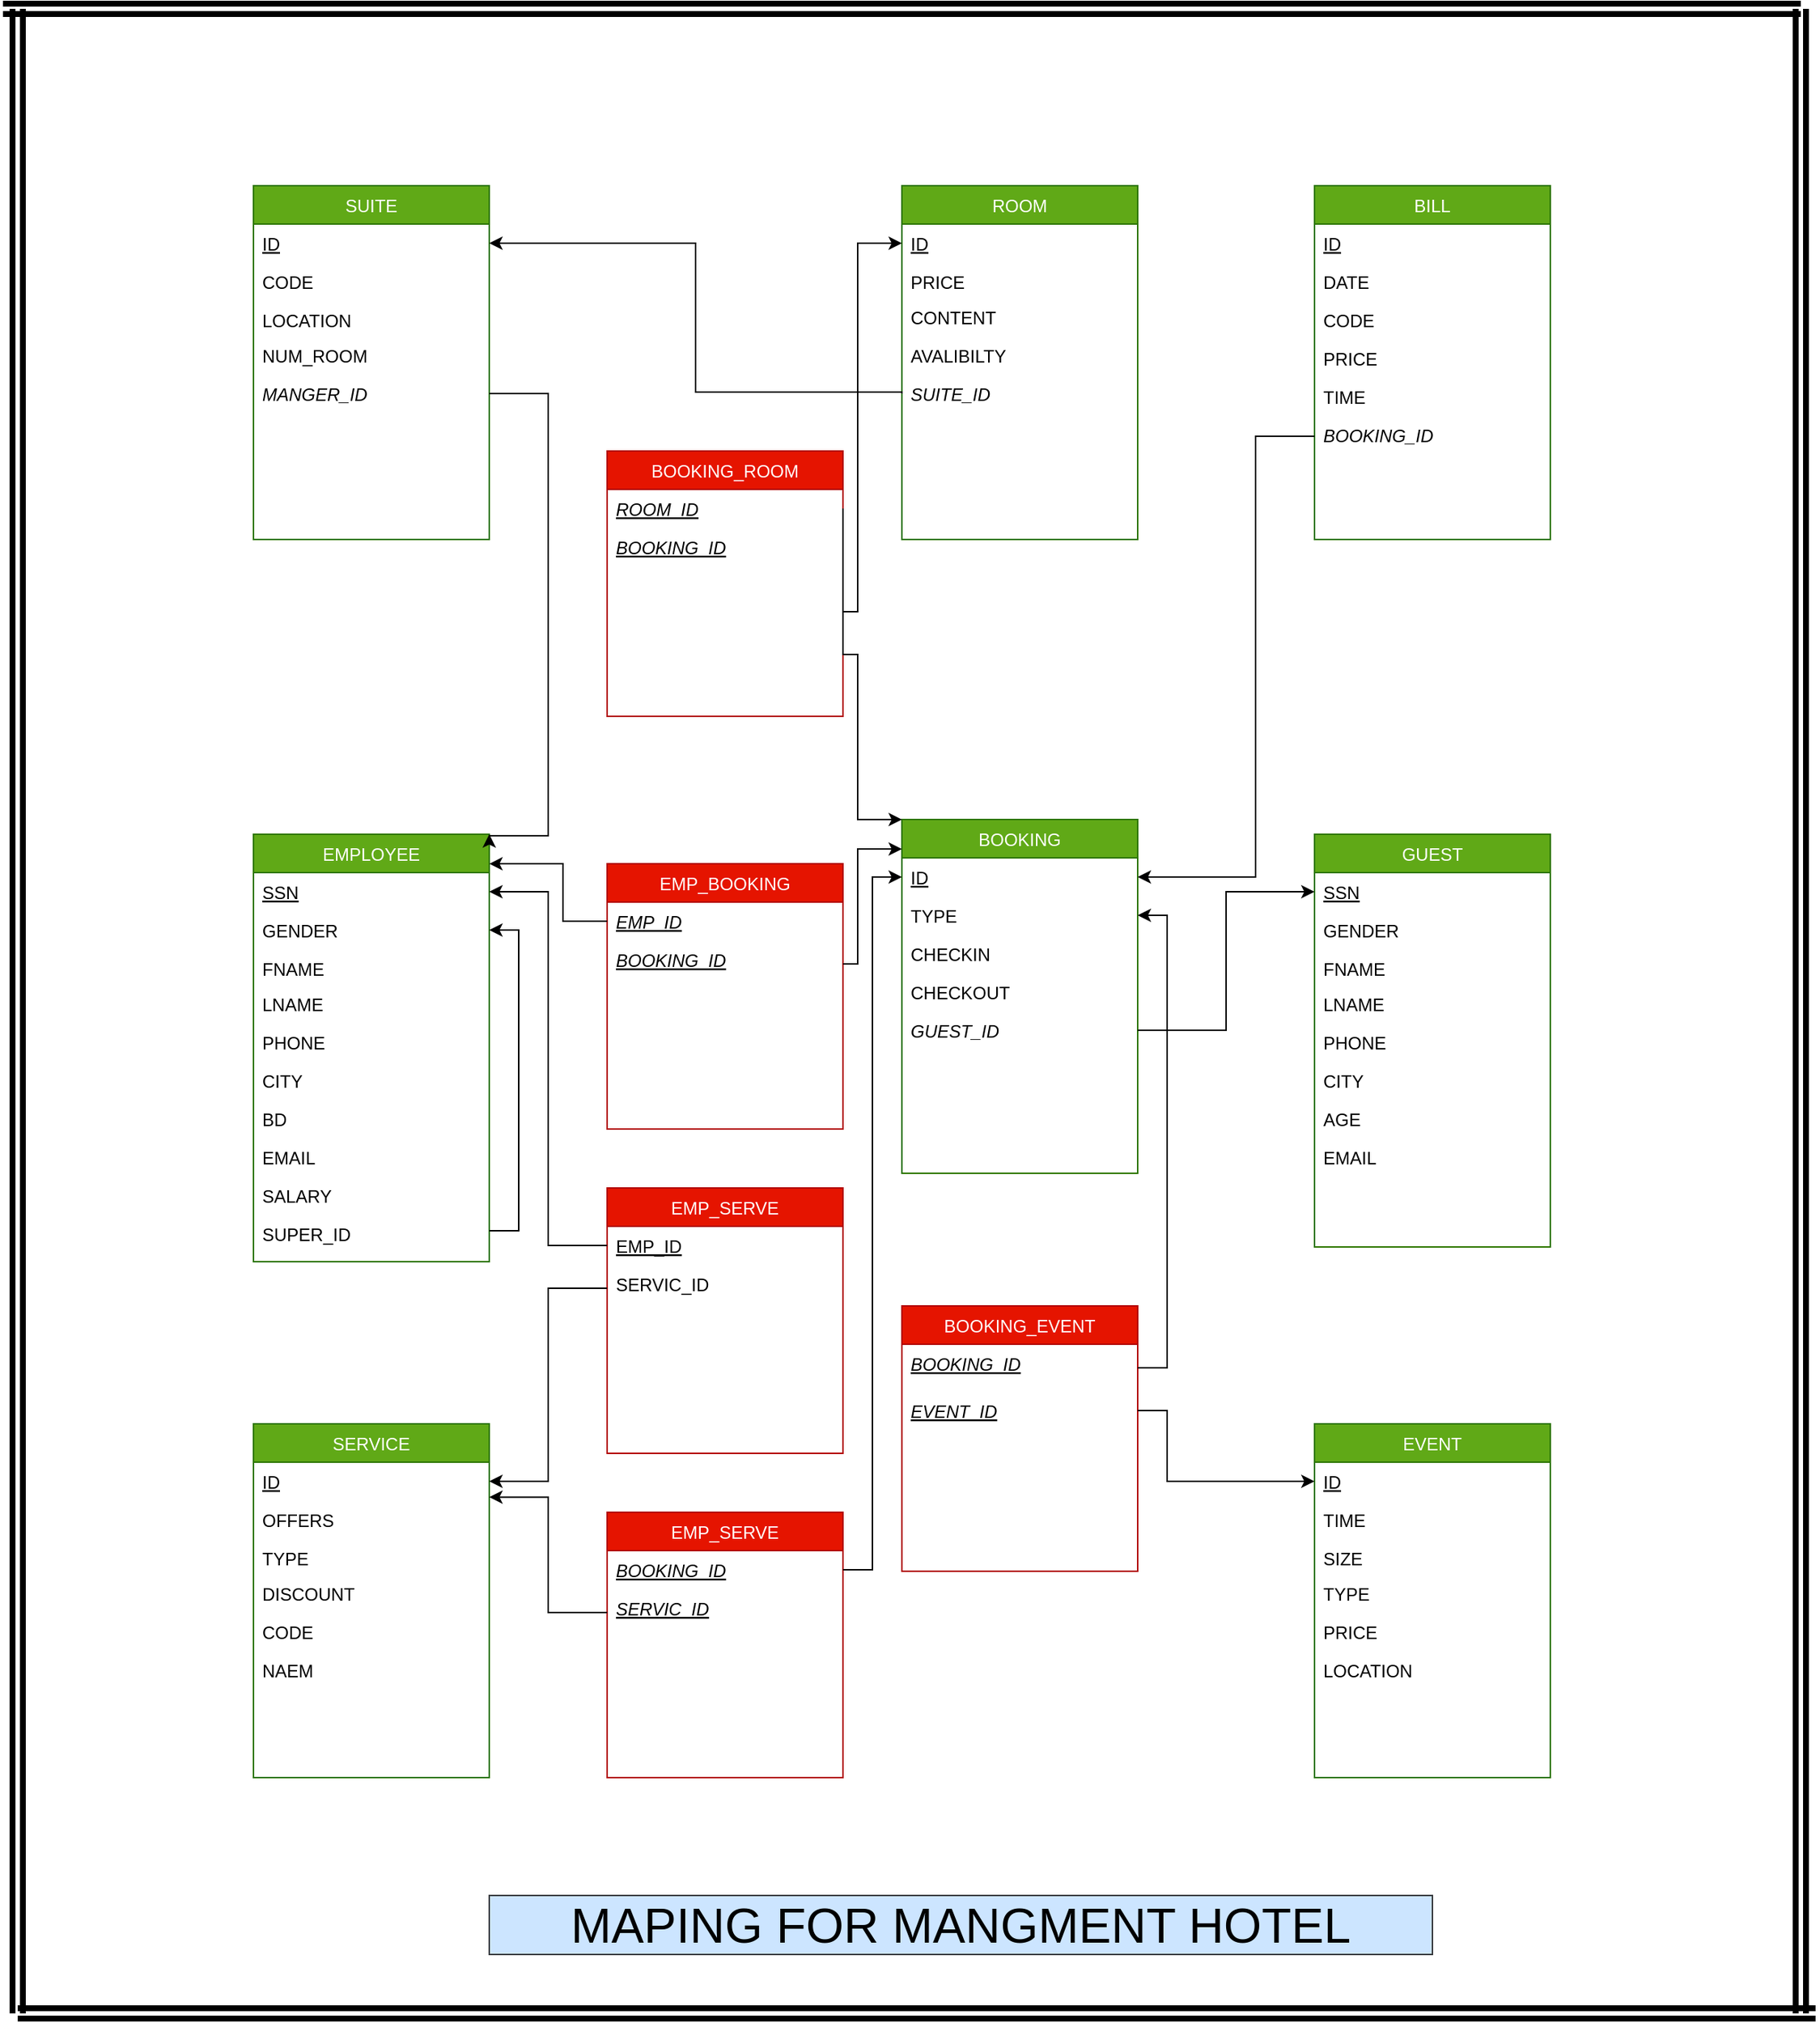 <mxfile version="21.2.1" type="device">
  <diagram id="C5RBs43oDa-KdzZeNtuy" name="Page-1">
    <mxGraphModel dx="2335" dy="2041" grid="1" gridSize="10" guides="1" tooltips="1" connect="1" arrows="1" fold="1" page="1" pageScale="1" pageWidth="827" pageHeight="1169" math="0" shadow="0">
      <root>
        <mxCell id="WIyWlLk6GJQsqaUBKTNV-0" />
        <mxCell id="WIyWlLk6GJQsqaUBKTNV-1" parent="WIyWlLk6GJQsqaUBKTNV-0" />
        <mxCell id="zkfFHV4jXpPFQw0GAbJ--0" value="BILL" style="swimlane;fontStyle=0;align=center;verticalAlign=top;childLayout=stackLayout;horizontal=1;startSize=26;horizontalStack=0;resizeParent=1;resizeLast=0;collapsible=1;marginBottom=0;rounded=0;shadow=0;strokeWidth=1;fillColor=#60a917;fontColor=#ffffff;strokeColor=#2D7600;" parent="WIyWlLk6GJQsqaUBKTNV-1" vertex="1">
          <mxGeometry x="480" y="-80" width="160" height="240" as="geometry">
            <mxRectangle x="230" y="140" width="160" height="26" as="alternateBounds" />
          </mxGeometry>
        </mxCell>
        <mxCell id="zkfFHV4jXpPFQw0GAbJ--1" value="ID" style="text;align=left;verticalAlign=top;spacingLeft=4;spacingRight=4;overflow=hidden;rotatable=0;points=[[0,0.5],[1,0.5]];portConstraint=eastwest;fontStyle=4" parent="zkfFHV4jXpPFQw0GAbJ--0" vertex="1">
          <mxGeometry y="26" width="160" height="26" as="geometry" />
        </mxCell>
        <mxCell id="zkfFHV4jXpPFQw0GAbJ--2" value="DATE" style="text;align=left;verticalAlign=top;spacingLeft=4;spacingRight=4;overflow=hidden;rotatable=0;points=[[0,0.5],[1,0.5]];portConstraint=eastwest;rounded=0;shadow=0;html=0;fontStyle=0" parent="zkfFHV4jXpPFQw0GAbJ--0" vertex="1">
          <mxGeometry y="52" width="160" height="26" as="geometry" />
        </mxCell>
        <mxCell id="fQ6zgMA76wqgXUqJEJ9q-14" value="CODE" style="text;align=left;verticalAlign=top;spacingLeft=4;spacingRight=4;overflow=hidden;rotatable=0;points=[[0,0.5],[1,0.5]];portConstraint=eastwest;rounded=0;shadow=0;html=0;fontStyle=0" vertex="1" parent="zkfFHV4jXpPFQw0GAbJ--0">
          <mxGeometry y="78" width="160" height="26" as="geometry" />
        </mxCell>
        <mxCell id="fQ6zgMA76wqgXUqJEJ9q-15" value="PRICE" style="text;align=left;verticalAlign=top;spacingLeft=4;spacingRight=4;overflow=hidden;rotatable=0;points=[[0,0.5],[1,0.5]];portConstraint=eastwest;rounded=0;shadow=0;html=0;fontStyle=0" vertex="1" parent="zkfFHV4jXpPFQw0GAbJ--0">
          <mxGeometry y="104" width="160" height="26" as="geometry" />
        </mxCell>
        <mxCell id="fQ6zgMA76wqgXUqJEJ9q-20" value="TIME" style="text;align=left;verticalAlign=top;spacingLeft=4;spacingRight=4;overflow=hidden;rotatable=0;points=[[0,0.5],[1,0.5]];portConstraint=eastwest;fontStyle=0" vertex="1" parent="zkfFHV4jXpPFQw0GAbJ--0">
          <mxGeometry y="130" width="160" height="26" as="geometry" />
        </mxCell>
        <mxCell id="fQ6zgMA76wqgXUqJEJ9q-21" value="BOOKING_ID" style="text;align=left;verticalAlign=top;spacingLeft=4;spacingRight=4;overflow=hidden;rotatable=0;points=[[0,0.5],[1,0.5]];portConstraint=eastwest;fontStyle=2" vertex="1" parent="zkfFHV4jXpPFQw0GAbJ--0">
          <mxGeometry y="156" width="160" height="28" as="geometry" />
        </mxCell>
        <mxCell id="zkfFHV4jXpPFQw0GAbJ--17" value="GUEST" style="swimlane;fontStyle=0;align=center;verticalAlign=top;childLayout=stackLayout;horizontal=1;startSize=26;horizontalStack=0;resizeParent=1;resizeLast=0;collapsible=1;marginBottom=0;rounded=0;shadow=0;strokeWidth=1;fillColor=#60a917;fontColor=#ffffff;strokeColor=#2D7600;" parent="WIyWlLk6GJQsqaUBKTNV-1" vertex="1">
          <mxGeometry x="480" y="360" width="160" height="280" as="geometry">
            <mxRectangle x="550" y="140" width="160" height="26" as="alternateBounds" />
          </mxGeometry>
        </mxCell>
        <mxCell id="zkfFHV4jXpPFQw0GAbJ--20" value="SSN" style="text;align=left;verticalAlign=top;spacingLeft=4;spacingRight=4;overflow=hidden;rotatable=0;points=[[0,0.5],[1,0.5]];portConstraint=eastwest;rounded=0;shadow=0;html=0;fontStyle=4" parent="zkfFHV4jXpPFQw0GAbJ--17" vertex="1">
          <mxGeometry y="26" width="160" height="26" as="geometry" />
        </mxCell>
        <mxCell id="zkfFHV4jXpPFQw0GAbJ--21" value="GENDER" style="text;align=left;verticalAlign=top;spacingLeft=4;spacingRight=4;overflow=hidden;rotatable=0;points=[[0,0.5],[1,0.5]];portConstraint=eastwest;rounded=0;shadow=0;html=0;fontStyle=0" parent="zkfFHV4jXpPFQw0GAbJ--17" vertex="1">
          <mxGeometry y="52" width="160" height="26" as="geometry" />
        </mxCell>
        <mxCell id="zkfFHV4jXpPFQw0GAbJ--24" value="FNAME" style="text;align=left;verticalAlign=top;spacingLeft=4;spacingRight=4;overflow=hidden;rotatable=0;points=[[0,0.5],[1,0.5]];portConstraint=eastwest;fontStyle=0" parent="zkfFHV4jXpPFQw0GAbJ--17" vertex="1">
          <mxGeometry y="78" width="160" height="24" as="geometry" />
        </mxCell>
        <mxCell id="zkfFHV4jXpPFQw0GAbJ--25" value="LNAME" style="text;align=left;verticalAlign=top;spacingLeft=4;spacingRight=4;overflow=hidden;rotatable=0;points=[[0,0.5],[1,0.5]];portConstraint=eastwest;fontStyle=0" parent="zkfFHV4jXpPFQw0GAbJ--17" vertex="1">
          <mxGeometry y="102" width="160" height="26" as="geometry" />
        </mxCell>
        <mxCell id="fQ6zgMA76wqgXUqJEJ9q-11" value="PHONE" style="text;align=left;verticalAlign=top;spacingLeft=4;spacingRight=4;overflow=hidden;rotatable=0;points=[[0,0.5],[1,0.5]];portConstraint=eastwest;fontStyle=0" vertex="1" parent="zkfFHV4jXpPFQw0GAbJ--17">
          <mxGeometry y="128" width="160" height="26" as="geometry" />
        </mxCell>
        <mxCell id="fQ6zgMA76wqgXUqJEJ9q-12" value="CITY" style="text;align=left;verticalAlign=top;spacingLeft=4;spacingRight=4;overflow=hidden;rotatable=0;points=[[0,0.5],[1,0.5]];portConstraint=eastwest;fontStyle=0" vertex="1" parent="zkfFHV4jXpPFQw0GAbJ--17">
          <mxGeometry y="154" width="160" height="26" as="geometry" />
        </mxCell>
        <mxCell id="fQ6zgMA76wqgXUqJEJ9q-16" value="AGE" style="text;align=left;verticalAlign=top;spacingLeft=4;spacingRight=4;overflow=hidden;rotatable=0;points=[[0,0.5],[1,0.5]];portConstraint=eastwest;fontStyle=0" vertex="1" parent="zkfFHV4jXpPFQw0GAbJ--17">
          <mxGeometry y="180" width="160" height="26" as="geometry" />
        </mxCell>
        <mxCell id="fQ6zgMA76wqgXUqJEJ9q-17" value="EMAIL" style="text;align=left;verticalAlign=top;spacingLeft=4;spacingRight=4;overflow=hidden;rotatable=0;points=[[0,0.5],[1,0.5]];portConstraint=eastwest;fontStyle=0" vertex="1" parent="zkfFHV4jXpPFQw0GAbJ--17">
          <mxGeometry y="206" width="160" height="26" as="geometry" />
        </mxCell>
        <mxCell id="fQ6zgMA76wqgXUqJEJ9q-22" value="EVENT" style="swimlane;fontStyle=0;align=center;verticalAlign=top;childLayout=stackLayout;horizontal=1;startSize=26;horizontalStack=0;resizeParent=1;resizeLast=0;collapsible=1;marginBottom=0;rounded=0;shadow=0;strokeWidth=1;fillColor=#60a917;fontColor=#ffffff;strokeColor=#2D7600;" vertex="1" parent="WIyWlLk6GJQsqaUBKTNV-1">
          <mxGeometry x="480" y="760" width="160" height="240" as="geometry">
            <mxRectangle x="550" y="140" width="160" height="26" as="alternateBounds" />
          </mxGeometry>
        </mxCell>
        <mxCell id="fQ6zgMA76wqgXUqJEJ9q-23" value="ID" style="text;align=left;verticalAlign=top;spacingLeft=4;spacingRight=4;overflow=hidden;rotatable=0;points=[[0,0.5],[1,0.5]];portConstraint=eastwest;rounded=0;shadow=0;html=0;fontStyle=4" vertex="1" parent="fQ6zgMA76wqgXUqJEJ9q-22">
          <mxGeometry y="26" width="160" height="26" as="geometry" />
        </mxCell>
        <mxCell id="fQ6zgMA76wqgXUqJEJ9q-24" value="TIME" style="text;align=left;verticalAlign=top;spacingLeft=4;spacingRight=4;overflow=hidden;rotatable=0;points=[[0,0.5],[1,0.5]];portConstraint=eastwest;rounded=0;shadow=0;html=0;fontStyle=0" vertex="1" parent="fQ6zgMA76wqgXUqJEJ9q-22">
          <mxGeometry y="52" width="160" height="26" as="geometry" />
        </mxCell>
        <mxCell id="fQ6zgMA76wqgXUqJEJ9q-25" value="SIZE" style="text;align=left;verticalAlign=top;spacingLeft=4;spacingRight=4;overflow=hidden;rotatable=0;points=[[0,0.5],[1,0.5]];portConstraint=eastwest;fontStyle=0" vertex="1" parent="fQ6zgMA76wqgXUqJEJ9q-22">
          <mxGeometry y="78" width="160" height="24" as="geometry" />
        </mxCell>
        <mxCell id="fQ6zgMA76wqgXUqJEJ9q-26" value="TYPE" style="text;align=left;verticalAlign=top;spacingLeft=4;spacingRight=4;overflow=hidden;rotatable=0;points=[[0,0.5],[1,0.5]];portConstraint=eastwest;fontStyle=0" vertex="1" parent="fQ6zgMA76wqgXUqJEJ9q-22">
          <mxGeometry y="102" width="160" height="26" as="geometry" />
        </mxCell>
        <mxCell id="fQ6zgMA76wqgXUqJEJ9q-27" value="PRICE" style="text;align=left;verticalAlign=top;spacingLeft=4;spacingRight=4;overflow=hidden;rotatable=0;points=[[0,0.5],[1,0.5]];portConstraint=eastwest;fontStyle=0" vertex="1" parent="fQ6zgMA76wqgXUqJEJ9q-22">
          <mxGeometry y="128" width="160" height="26" as="geometry" />
        </mxCell>
        <mxCell id="fQ6zgMA76wqgXUqJEJ9q-28" value="LOCATION" style="text;align=left;verticalAlign=top;spacingLeft=4;spacingRight=4;overflow=hidden;rotatable=0;points=[[0,0.5],[1,0.5]];portConstraint=eastwest;fontStyle=0" vertex="1" parent="fQ6zgMA76wqgXUqJEJ9q-22">
          <mxGeometry y="154" width="160" height="26" as="geometry" />
        </mxCell>
        <mxCell id="fQ6zgMA76wqgXUqJEJ9q-33" value="EMPLOYEE" style="swimlane;fontStyle=0;align=center;verticalAlign=top;childLayout=stackLayout;horizontal=1;startSize=26;horizontalStack=0;resizeParent=1;resizeLast=0;collapsible=1;marginBottom=0;rounded=0;shadow=0;strokeWidth=1;fillColor=#60a917;fontColor=#ffffff;strokeColor=#2D7600;" vertex="1" parent="WIyWlLk6GJQsqaUBKTNV-1">
          <mxGeometry x="-240" y="360" width="160" height="290" as="geometry">
            <mxRectangle x="550" y="140" width="160" height="26" as="alternateBounds" />
          </mxGeometry>
        </mxCell>
        <mxCell id="fQ6zgMA76wqgXUqJEJ9q-34" value="SSN" style="text;align=left;verticalAlign=top;spacingLeft=4;spacingRight=4;overflow=hidden;rotatable=0;points=[[0,0.5],[1,0.5]];portConstraint=eastwest;rounded=0;shadow=0;html=0;fontStyle=4" vertex="1" parent="fQ6zgMA76wqgXUqJEJ9q-33">
          <mxGeometry y="26" width="160" height="26" as="geometry" />
        </mxCell>
        <mxCell id="fQ6zgMA76wqgXUqJEJ9q-35" value="GENDER" style="text;align=left;verticalAlign=top;spacingLeft=4;spacingRight=4;overflow=hidden;rotatable=0;points=[[0,0.5],[1,0.5]];portConstraint=eastwest;rounded=0;shadow=0;html=0;fontStyle=0" vertex="1" parent="fQ6zgMA76wqgXUqJEJ9q-33">
          <mxGeometry y="52" width="160" height="26" as="geometry" />
        </mxCell>
        <mxCell id="fQ6zgMA76wqgXUqJEJ9q-36" value="FNAME" style="text;align=left;verticalAlign=top;spacingLeft=4;spacingRight=4;overflow=hidden;rotatable=0;points=[[0,0.5],[1,0.5]];portConstraint=eastwest;fontStyle=0" vertex="1" parent="fQ6zgMA76wqgXUqJEJ9q-33">
          <mxGeometry y="78" width="160" height="24" as="geometry" />
        </mxCell>
        <mxCell id="fQ6zgMA76wqgXUqJEJ9q-37" value="LNAME" style="text;align=left;verticalAlign=top;spacingLeft=4;spacingRight=4;overflow=hidden;rotatable=0;points=[[0,0.5],[1,0.5]];portConstraint=eastwest;fontStyle=0" vertex="1" parent="fQ6zgMA76wqgXUqJEJ9q-33">
          <mxGeometry y="102" width="160" height="26" as="geometry" />
        </mxCell>
        <mxCell id="fQ6zgMA76wqgXUqJEJ9q-38" value="PHONE" style="text;align=left;verticalAlign=top;spacingLeft=4;spacingRight=4;overflow=hidden;rotatable=0;points=[[0,0.5],[1,0.5]];portConstraint=eastwest;fontStyle=0" vertex="1" parent="fQ6zgMA76wqgXUqJEJ9q-33">
          <mxGeometry y="128" width="160" height="26" as="geometry" />
        </mxCell>
        <mxCell id="fQ6zgMA76wqgXUqJEJ9q-39" value="CITY" style="text;align=left;verticalAlign=top;spacingLeft=4;spacingRight=4;overflow=hidden;rotatable=0;points=[[0,0.5],[1,0.5]];portConstraint=eastwest;fontStyle=0" vertex="1" parent="fQ6zgMA76wqgXUqJEJ9q-33">
          <mxGeometry y="154" width="160" height="26" as="geometry" />
        </mxCell>
        <mxCell id="fQ6zgMA76wqgXUqJEJ9q-40" value="BD" style="text;align=left;verticalAlign=top;spacingLeft=4;spacingRight=4;overflow=hidden;rotatable=0;points=[[0,0.5],[1,0.5]];portConstraint=eastwest;fontStyle=0" vertex="1" parent="fQ6zgMA76wqgXUqJEJ9q-33">
          <mxGeometry y="180" width="160" height="26" as="geometry" />
        </mxCell>
        <mxCell id="fQ6zgMA76wqgXUqJEJ9q-41" value="EMAIL" style="text;align=left;verticalAlign=top;spacingLeft=4;spacingRight=4;overflow=hidden;rotatable=0;points=[[0,0.5],[1,0.5]];portConstraint=eastwest;fontStyle=0" vertex="1" parent="fQ6zgMA76wqgXUqJEJ9q-33">
          <mxGeometry y="206" width="160" height="26" as="geometry" />
        </mxCell>
        <mxCell id="fQ6zgMA76wqgXUqJEJ9q-42" value="SALARY" style="text;align=left;verticalAlign=top;spacingLeft=4;spacingRight=4;overflow=hidden;rotatable=0;points=[[0,0.5],[1,0.5]];portConstraint=eastwest;fontStyle=0" vertex="1" parent="fQ6zgMA76wqgXUqJEJ9q-33">
          <mxGeometry y="232" width="160" height="26" as="geometry" />
        </mxCell>
        <mxCell id="fQ6zgMA76wqgXUqJEJ9q-167" style="edgeStyle=orthogonalEdgeStyle;rounded=0;orthogonalLoop=1;jettySize=auto;html=1;exitX=1;exitY=0.5;exitDx=0;exitDy=0;entryX=1;entryY=0.5;entryDx=0;entryDy=0;" edge="1" parent="fQ6zgMA76wqgXUqJEJ9q-33" source="fQ6zgMA76wqgXUqJEJ9q-98" target="fQ6zgMA76wqgXUqJEJ9q-35">
          <mxGeometry relative="1" as="geometry" />
        </mxCell>
        <mxCell id="fQ6zgMA76wqgXUqJEJ9q-98" value="SUPER_ID" style="text;align=left;verticalAlign=top;spacingLeft=4;spacingRight=4;overflow=hidden;rotatable=0;points=[[0,0.5],[1,0.5]];portConstraint=eastwest;fontStyle=0" vertex="1" parent="fQ6zgMA76wqgXUqJEJ9q-33">
          <mxGeometry y="258" width="160" height="22" as="geometry" />
        </mxCell>
        <mxCell id="fQ6zgMA76wqgXUqJEJ9q-43" value="BOOKING" style="swimlane;fontStyle=0;align=center;verticalAlign=top;childLayout=stackLayout;horizontal=1;startSize=26;horizontalStack=0;resizeParent=1;resizeLast=0;collapsible=1;marginBottom=0;rounded=0;shadow=0;strokeWidth=1;fillColor=#60a917;fontColor=#ffffff;strokeColor=#2D7600;" vertex="1" parent="WIyWlLk6GJQsqaUBKTNV-1">
          <mxGeometry x="200" y="350" width="160" height="240" as="geometry">
            <mxRectangle x="550" y="140" width="160" height="26" as="alternateBounds" />
          </mxGeometry>
        </mxCell>
        <mxCell id="fQ6zgMA76wqgXUqJEJ9q-44" value="ID" style="text;align=left;verticalAlign=top;spacingLeft=4;spacingRight=4;overflow=hidden;rotatable=0;points=[[0,0.5],[1,0.5]];portConstraint=eastwest;rounded=0;shadow=0;html=0;fontStyle=4" vertex="1" parent="fQ6zgMA76wqgXUqJEJ9q-43">
          <mxGeometry y="26" width="160" height="26" as="geometry" />
        </mxCell>
        <mxCell id="fQ6zgMA76wqgXUqJEJ9q-45" value="TYPE" style="text;align=left;verticalAlign=top;spacingLeft=4;spacingRight=4;overflow=hidden;rotatable=0;points=[[0,0.5],[1,0.5]];portConstraint=eastwest;rounded=0;shadow=0;html=0;fontStyle=0" vertex="1" parent="fQ6zgMA76wqgXUqJEJ9q-43">
          <mxGeometry y="52" width="160" height="26" as="geometry" />
        </mxCell>
        <mxCell id="fQ6zgMA76wqgXUqJEJ9q-47" value="CHECKIN" style="text;align=left;verticalAlign=top;spacingLeft=4;spacingRight=4;overflow=hidden;rotatable=0;points=[[0,0.5],[1,0.5]];portConstraint=eastwest;fontStyle=0" vertex="1" parent="fQ6zgMA76wqgXUqJEJ9q-43">
          <mxGeometry y="78" width="160" height="26" as="geometry" />
        </mxCell>
        <mxCell id="fQ6zgMA76wqgXUqJEJ9q-48" value="CHECKOUT" style="text;align=left;verticalAlign=top;spacingLeft=4;spacingRight=4;overflow=hidden;rotatable=0;points=[[0,0.5],[1,0.5]];portConstraint=eastwest;fontStyle=0" vertex="1" parent="fQ6zgMA76wqgXUqJEJ9q-43">
          <mxGeometry y="104" width="160" height="26" as="geometry" />
        </mxCell>
        <mxCell id="fQ6zgMA76wqgXUqJEJ9q-95" value="GUEST_ID" style="text;align=left;verticalAlign=top;spacingLeft=4;spacingRight=4;overflow=hidden;rotatable=0;points=[[0,0.5],[1,0.5]];portConstraint=eastwest;fontStyle=2" vertex="1" parent="fQ6zgMA76wqgXUqJEJ9q-43">
          <mxGeometry y="130" width="160" height="26" as="geometry" />
        </mxCell>
        <mxCell id="fQ6zgMA76wqgXUqJEJ9q-52" value="SERVICE" style="swimlane;fontStyle=0;align=center;verticalAlign=top;childLayout=stackLayout;horizontal=1;startSize=26;horizontalStack=0;resizeParent=1;resizeLast=0;collapsible=1;marginBottom=0;rounded=0;shadow=0;strokeWidth=1;fillColor=#60a917;fontColor=#ffffff;strokeColor=#2D7600;" vertex="1" parent="WIyWlLk6GJQsqaUBKTNV-1">
          <mxGeometry x="-240" y="760" width="160" height="240" as="geometry">
            <mxRectangle x="550" y="140" width="160" height="26" as="alternateBounds" />
          </mxGeometry>
        </mxCell>
        <mxCell id="fQ6zgMA76wqgXUqJEJ9q-53" value="ID" style="text;align=left;verticalAlign=top;spacingLeft=4;spacingRight=4;overflow=hidden;rotatable=0;points=[[0,0.5],[1,0.5]];portConstraint=eastwest;rounded=0;shadow=0;html=0;fontStyle=4" vertex="1" parent="fQ6zgMA76wqgXUqJEJ9q-52">
          <mxGeometry y="26" width="160" height="26" as="geometry" />
        </mxCell>
        <mxCell id="fQ6zgMA76wqgXUqJEJ9q-54" value="OFFERS" style="text;align=left;verticalAlign=top;spacingLeft=4;spacingRight=4;overflow=hidden;rotatable=0;points=[[0,0.5],[1,0.5]];portConstraint=eastwest;rounded=0;shadow=0;html=0;fontStyle=0" vertex="1" parent="fQ6zgMA76wqgXUqJEJ9q-52">
          <mxGeometry y="52" width="160" height="26" as="geometry" />
        </mxCell>
        <mxCell id="fQ6zgMA76wqgXUqJEJ9q-55" value="TYPE" style="text;align=left;verticalAlign=top;spacingLeft=4;spacingRight=4;overflow=hidden;rotatable=0;points=[[0,0.5],[1,0.5]];portConstraint=eastwest;fontStyle=0" vertex="1" parent="fQ6zgMA76wqgXUqJEJ9q-52">
          <mxGeometry y="78" width="160" height="24" as="geometry" />
        </mxCell>
        <mxCell id="fQ6zgMA76wqgXUqJEJ9q-56" value="DISCOUNT" style="text;align=left;verticalAlign=top;spacingLeft=4;spacingRight=4;overflow=hidden;rotatable=0;points=[[0,0.5],[1,0.5]];portConstraint=eastwest;fontStyle=0" vertex="1" parent="fQ6zgMA76wqgXUqJEJ9q-52">
          <mxGeometry y="102" width="160" height="26" as="geometry" />
        </mxCell>
        <mxCell id="fQ6zgMA76wqgXUqJEJ9q-57" value="CODE" style="text;align=left;verticalAlign=top;spacingLeft=4;spacingRight=4;overflow=hidden;rotatable=0;points=[[0,0.5],[1,0.5]];portConstraint=eastwest;fontStyle=0" vertex="1" parent="fQ6zgMA76wqgXUqJEJ9q-52">
          <mxGeometry y="128" width="160" height="26" as="geometry" />
        </mxCell>
        <mxCell id="fQ6zgMA76wqgXUqJEJ9q-58" value="NAEM" style="text;align=left;verticalAlign=top;spacingLeft=4;spacingRight=4;overflow=hidden;rotatable=0;points=[[0,0.5],[1,0.5]];portConstraint=eastwest;fontStyle=0" vertex="1" parent="fQ6zgMA76wqgXUqJEJ9q-52">
          <mxGeometry y="154" width="160" height="26" as="geometry" />
        </mxCell>
        <mxCell id="fQ6zgMA76wqgXUqJEJ9q-69" value="SUITE" style="swimlane;fontStyle=0;align=center;verticalAlign=top;childLayout=stackLayout;horizontal=1;startSize=26;horizontalStack=0;resizeParent=1;resizeLast=0;collapsible=1;marginBottom=0;rounded=0;shadow=0;strokeWidth=1;fillColor=#60a917;fontColor=#ffffff;strokeColor=#2D7600;" vertex="1" parent="WIyWlLk6GJQsqaUBKTNV-1">
          <mxGeometry x="-240" y="-80" width="160" height="240" as="geometry">
            <mxRectangle x="550" y="140" width="160" height="26" as="alternateBounds" />
          </mxGeometry>
        </mxCell>
        <mxCell id="fQ6zgMA76wqgXUqJEJ9q-70" value="ID" style="text;align=left;verticalAlign=top;spacingLeft=4;spacingRight=4;overflow=hidden;rotatable=0;points=[[0,0.5],[1,0.5]];portConstraint=eastwest;rounded=0;shadow=0;html=0;fontStyle=4" vertex="1" parent="fQ6zgMA76wqgXUqJEJ9q-69">
          <mxGeometry y="26" width="160" height="26" as="geometry" />
        </mxCell>
        <mxCell id="fQ6zgMA76wqgXUqJEJ9q-71" value="CODE" style="text;align=left;verticalAlign=top;spacingLeft=4;spacingRight=4;overflow=hidden;rotatable=0;points=[[0,0.5],[1,0.5]];portConstraint=eastwest;rounded=0;shadow=0;html=0;fontStyle=0" vertex="1" parent="fQ6zgMA76wqgXUqJEJ9q-69">
          <mxGeometry y="52" width="160" height="26" as="geometry" />
        </mxCell>
        <mxCell id="fQ6zgMA76wqgXUqJEJ9q-72" value="LOCATION" style="text;align=left;verticalAlign=top;spacingLeft=4;spacingRight=4;overflow=hidden;rotatable=0;points=[[0,0.5],[1,0.5]];portConstraint=eastwest;fontStyle=0" vertex="1" parent="fQ6zgMA76wqgXUqJEJ9q-69">
          <mxGeometry y="78" width="160" height="24" as="geometry" />
        </mxCell>
        <mxCell id="fQ6zgMA76wqgXUqJEJ9q-73" value="NUM_ROOM" style="text;align=left;verticalAlign=top;spacingLeft=4;spacingRight=4;overflow=hidden;rotatable=0;points=[[0,0.5],[1,0.5]];portConstraint=eastwest;fontStyle=0" vertex="1" parent="fQ6zgMA76wqgXUqJEJ9q-69">
          <mxGeometry y="102" width="160" height="26" as="geometry" />
        </mxCell>
        <mxCell id="fQ6zgMA76wqgXUqJEJ9q-74" value="MANGER_ID" style="text;align=left;verticalAlign=top;spacingLeft=4;spacingRight=4;overflow=hidden;rotatable=0;points=[[0,0.5],[1,0.5]];portConstraint=eastwest;fontStyle=2" vertex="1" parent="fQ6zgMA76wqgXUqJEJ9q-69">
          <mxGeometry y="128" width="160" height="26" as="geometry" />
        </mxCell>
        <mxCell id="fQ6zgMA76wqgXUqJEJ9q-75" value="ROOM" style="swimlane;fontStyle=0;align=center;verticalAlign=top;childLayout=stackLayout;horizontal=1;startSize=26;horizontalStack=0;resizeParent=1;resizeLast=0;collapsible=1;marginBottom=0;rounded=0;shadow=0;strokeWidth=1;fillColor=#60a917;fontColor=#ffffff;strokeColor=#2D7600;" vertex="1" parent="WIyWlLk6GJQsqaUBKTNV-1">
          <mxGeometry x="200" y="-80" width="160" height="240" as="geometry">
            <mxRectangle x="550" y="140" width="160" height="26" as="alternateBounds" />
          </mxGeometry>
        </mxCell>
        <mxCell id="fQ6zgMA76wqgXUqJEJ9q-76" value="ID" style="text;align=left;verticalAlign=top;spacingLeft=4;spacingRight=4;overflow=hidden;rotatable=0;points=[[0,0.5],[1,0.5]];portConstraint=eastwest;rounded=0;shadow=0;html=0;fontStyle=4" vertex="1" parent="fQ6zgMA76wqgXUqJEJ9q-75">
          <mxGeometry y="26" width="160" height="26" as="geometry" />
        </mxCell>
        <mxCell id="fQ6zgMA76wqgXUqJEJ9q-78" value="PRICE" style="text;align=left;verticalAlign=top;spacingLeft=4;spacingRight=4;overflow=hidden;rotatable=0;points=[[0,0.5],[1,0.5]];portConstraint=eastwest;fontStyle=0" vertex="1" parent="fQ6zgMA76wqgXUqJEJ9q-75">
          <mxGeometry y="52" width="160" height="24" as="geometry" />
        </mxCell>
        <mxCell id="fQ6zgMA76wqgXUqJEJ9q-79" value="CONTENT" style="text;align=left;verticalAlign=top;spacingLeft=4;spacingRight=4;overflow=hidden;rotatable=0;points=[[0,0.5],[1,0.5]];portConstraint=eastwest;fontStyle=0" vertex="1" parent="fQ6zgMA76wqgXUqJEJ9q-75">
          <mxGeometry y="76" width="160" height="26" as="geometry" />
        </mxCell>
        <mxCell id="fQ6zgMA76wqgXUqJEJ9q-80" value="AVALIBILTY" style="text;align=left;verticalAlign=top;spacingLeft=4;spacingRight=4;overflow=hidden;rotatable=0;points=[[0,0.5],[1,0.5]];portConstraint=eastwest;fontStyle=0" vertex="1" parent="fQ6zgMA76wqgXUqJEJ9q-75">
          <mxGeometry y="102" width="160" height="26" as="geometry" />
        </mxCell>
        <mxCell id="fQ6zgMA76wqgXUqJEJ9q-101" value="SUITE_ID" style="text;align=left;verticalAlign=top;spacingLeft=4;spacingRight=4;overflow=hidden;rotatable=0;points=[[0,0.5],[1,0.5]];portConstraint=eastwest;fontStyle=2" vertex="1" parent="fQ6zgMA76wqgXUqJEJ9q-75">
          <mxGeometry y="128" width="160" height="26" as="geometry" />
        </mxCell>
        <mxCell id="fQ6zgMA76wqgXUqJEJ9q-89" value="EMP_SERVE" style="swimlane;fontStyle=0;align=center;verticalAlign=top;childLayout=stackLayout;horizontal=1;startSize=26;horizontalStack=0;resizeParent=1;resizeLast=0;collapsible=1;marginBottom=0;rounded=0;shadow=0;strokeWidth=1;fillColor=#e51400;fontColor=#ffffff;strokeColor=#B20000;" vertex="1" parent="WIyWlLk6GJQsqaUBKTNV-1">
          <mxGeometry y="600" width="160" height="180" as="geometry">
            <mxRectangle x="550" y="140" width="160" height="26" as="alternateBounds" />
          </mxGeometry>
        </mxCell>
        <mxCell id="fQ6zgMA76wqgXUqJEJ9q-91" value="EMP_ID" style="text;align=left;verticalAlign=top;spacingLeft=4;spacingRight=4;overflow=hidden;rotatable=0;points=[[0,0.5],[1,0.5]];portConstraint=eastwest;rounded=0;shadow=0;html=0;fontStyle=4" vertex="1" parent="fQ6zgMA76wqgXUqJEJ9q-89">
          <mxGeometry y="26" width="160" height="26" as="geometry" />
        </mxCell>
        <mxCell id="fQ6zgMA76wqgXUqJEJ9q-105" value="SERVIC_ID" style="text;align=left;verticalAlign=top;spacingLeft=4;spacingRight=4;overflow=hidden;rotatable=0;points=[[0,0.5],[1,0.5]];portConstraint=eastwest;rounded=0;shadow=0;html=0;fontStyle=0" vertex="1" parent="fQ6zgMA76wqgXUqJEJ9q-89">
          <mxGeometry y="52" width="160" height="32" as="geometry" />
        </mxCell>
        <mxCell id="fQ6zgMA76wqgXUqJEJ9q-96" style="edgeStyle=orthogonalEdgeStyle;rounded=0;orthogonalLoop=1;jettySize=auto;html=1;exitX=1;exitY=0.5;exitDx=0;exitDy=0;entryX=0;entryY=0.5;entryDx=0;entryDy=0;fontStyle=4" edge="1" parent="WIyWlLk6GJQsqaUBKTNV-1" source="fQ6zgMA76wqgXUqJEJ9q-95" target="zkfFHV4jXpPFQw0GAbJ--20">
          <mxGeometry relative="1" as="geometry" />
        </mxCell>
        <mxCell id="fQ6zgMA76wqgXUqJEJ9q-99" style="edgeStyle=orthogonalEdgeStyle;rounded=0;orthogonalLoop=1;jettySize=auto;html=1;exitX=0;exitY=0.5;exitDx=0;exitDy=0;entryX=1;entryY=0.5;entryDx=0;entryDy=0;fontStyle=4" edge="1" parent="WIyWlLk6GJQsqaUBKTNV-1" source="fQ6zgMA76wqgXUqJEJ9q-21" target="fQ6zgMA76wqgXUqJEJ9q-44">
          <mxGeometry relative="1" as="geometry">
            <mxPoint x="450" y="370" as="targetPoint" />
            <Array as="points">
              <mxPoint x="440" y="90" />
              <mxPoint x="440" y="389" />
            </Array>
          </mxGeometry>
        </mxCell>
        <mxCell id="fQ6zgMA76wqgXUqJEJ9q-102" style="edgeStyle=orthogonalEdgeStyle;rounded=0;orthogonalLoop=1;jettySize=auto;html=1;exitX=0;exitY=0.5;exitDx=0;exitDy=0;entryX=1;entryY=0.5;entryDx=0;entryDy=0;fontStyle=4" edge="1" parent="WIyWlLk6GJQsqaUBKTNV-1" source="fQ6zgMA76wqgXUqJEJ9q-101" target="fQ6zgMA76wqgXUqJEJ9q-70">
          <mxGeometry relative="1" as="geometry">
            <Array as="points">
              <mxPoint x="60" y="60" />
              <mxPoint x="60" y="-41" />
            </Array>
          </mxGeometry>
        </mxCell>
        <mxCell id="fQ6zgMA76wqgXUqJEJ9q-106" style="edgeStyle=orthogonalEdgeStyle;rounded=0;orthogonalLoop=1;jettySize=auto;html=1;exitX=0;exitY=0.5;exitDx=0;exitDy=0;entryX=1;entryY=0.5;entryDx=0;entryDy=0;fontStyle=4" edge="1" parent="WIyWlLk6GJQsqaUBKTNV-1" source="fQ6zgMA76wqgXUqJEJ9q-105" target="fQ6zgMA76wqgXUqJEJ9q-53">
          <mxGeometry relative="1" as="geometry" />
        </mxCell>
        <mxCell id="fQ6zgMA76wqgXUqJEJ9q-107" style="edgeStyle=orthogonalEdgeStyle;rounded=0;orthogonalLoop=1;jettySize=auto;html=1;exitX=0;exitY=0.5;exitDx=0;exitDy=0;fontStyle=4" edge="1" parent="WIyWlLk6GJQsqaUBKTNV-1" source="fQ6zgMA76wqgXUqJEJ9q-91" target="fQ6zgMA76wqgXUqJEJ9q-34">
          <mxGeometry relative="1" as="geometry" />
        </mxCell>
        <mxCell id="fQ6zgMA76wqgXUqJEJ9q-108" value="EMP_SERVE" style="swimlane;fontStyle=0;align=center;verticalAlign=top;childLayout=stackLayout;horizontal=1;startSize=26;horizontalStack=0;resizeParent=1;resizeLast=0;collapsible=1;marginBottom=0;rounded=0;shadow=0;strokeWidth=1;fillColor=#e51400;fontColor=#ffffff;strokeColor=#B20000;" vertex="1" parent="WIyWlLk6GJQsqaUBKTNV-1">
          <mxGeometry y="820" width="160" height="180" as="geometry">
            <mxRectangle x="550" y="140" width="160" height="26" as="alternateBounds" />
          </mxGeometry>
        </mxCell>
        <mxCell id="fQ6zgMA76wqgXUqJEJ9q-109" value="BOOKING_ID" style="text;align=left;verticalAlign=top;spacingLeft=4;spacingRight=4;overflow=hidden;rotatable=0;points=[[0,0.5],[1,0.5]];portConstraint=eastwest;rounded=0;shadow=0;html=0;fontStyle=6" vertex="1" parent="fQ6zgMA76wqgXUqJEJ9q-108">
          <mxGeometry y="26" width="160" height="26" as="geometry" />
        </mxCell>
        <mxCell id="fQ6zgMA76wqgXUqJEJ9q-110" value="SERVIC_ID" style="text;align=left;verticalAlign=top;spacingLeft=4;spacingRight=4;overflow=hidden;rotatable=0;points=[[0,0.5],[1,0.5]];portConstraint=eastwest;rounded=0;shadow=0;html=0;fontStyle=6" vertex="1" parent="fQ6zgMA76wqgXUqJEJ9q-108">
          <mxGeometry y="52" width="160" height="32" as="geometry" />
        </mxCell>
        <mxCell id="fQ6zgMA76wqgXUqJEJ9q-111" style="edgeStyle=orthogonalEdgeStyle;rounded=0;orthogonalLoop=1;jettySize=auto;html=1;exitX=0;exitY=0.5;exitDx=0;exitDy=0;entryX=1;entryY=-0.088;entryDx=0;entryDy=0;entryPerimeter=0;" edge="1" parent="WIyWlLk6GJQsqaUBKTNV-1" source="fQ6zgMA76wqgXUqJEJ9q-110" target="fQ6zgMA76wqgXUqJEJ9q-54">
          <mxGeometry relative="1" as="geometry" />
        </mxCell>
        <mxCell id="fQ6zgMA76wqgXUqJEJ9q-112" style="edgeStyle=orthogonalEdgeStyle;rounded=0;orthogonalLoop=1;jettySize=auto;html=1;exitX=1;exitY=0.5;exitDx=0;exitDy=0;entryX=0;entryY=0.5;entryDx=0;entryDy=0;" edge="1" parent="WIyWlLk6GJQsqaUBKTNV-1" source="fQ6zgMA76wqgXUqJEJ9q-109" target="fQ6zgMA76wqgXUqJEJ9q-44">
          <mxGeometry relative="1" as="geometry" />
        </mxCell>
        <mxCell id="fQ6zgMA76wqgXUqJEJ9q-120" value="EMP_BOOKING" style="swimlane;fontStyle=0;align=center;verticalAlign=top;childLayout=stackLayout;horizontal=1;startSize=26;horizontalStack=0;resizeParent=1;resizeLast=0;collapsible=1;marginBottom=0;rounded=0;shadow=0;strokeWidth=1;fillColor=#e51400;fontColor=#ffffff;strokeColor=#B20000;" vertex="1" parent="WIyWlLk6GJQsqaUBKTNV-1">
          <mxGeometry y="380" width="160" height="180" as="geometry">
            <mxRectangle x="550" y="140" width="160" height="26" as="alternateBounds" />
          </mxGeometry>
        </mxCell>
        <mxCell id="fQ6zgMA76wqgXUqJEJ9q-121" value="EMP_ID" style="text;align=left;verticalAlign=top;spacingLeft=4;spacingRight=4;overflow=hidden;rotatable=0;points=[[0,0.5],[1,0.5]];portConstraint=eastwest;rounded=0;shadow=0;html=0;fontStyle=6" vertex="1" parent="fQ6zgMA76wqgXUqJEJ9q-120">
          <mxGeometry y="26" width="160" height="26" as="geometry" />
        </mxCell>
        <mxCell id="fQ6zgMA76wqgXUqJEJ9q-122" value="BOOKING_ID" style="text;align=left;verticalAlign=top;spacingLeft=4;spacingRight=4;overflow=hidden;rotatable=0;points=[[0,0.5],[1,0.5]];portConstraint=eastwest;rounded=0;shadow=0;html=0;fontStyle=6" vertex="1" parent="fQ6zgMA76wqgXUqJEJ9q-120">
          <mxGeometry y="52" width="160" height="32" as="geometry" />
        </mxCell>
        <mxCell id="fQ6zgMA76wqgXUqJEJ9q-123" style="edgeStyle=orthogonalEdgeStyle;rounded=0;orthogonalLoop=1;jettySize=auto;html=1;exitX=0;exitY=0.5;exitDx=0;exitDy=0;entryX=1;entryY=0.069;entryDx=0;entryDy=0;entryPerimeter=0;" edge="1" parent="WIyWlLk6GJQsqaUBKTNV-1" source="fQ6zgMA76wqgXUqJEJ9q-121" target="fQ6zgMA76wqgXUqJEJ9q-33">
          <mxGeometry relative="1" as="geometry">
            <Array as="points">
              <mxPoint x="-30" y="419" />
              <mxPoint x="-30" y="380" />
            </Array>
          </mxGeometry>
        </mxCell>
        <mxCell id="fQ6zgMA76wqgXUqJEJ9q-124" style="edgeStyle=orthogonalEdgeStyle;rounded=0;orthogonalLoop=1;jettySize=auto;html=1;exitX=1;exitY=0.5;exitDx=0;exitDy=0;" edge="1" parent="WIyWlLk6GJQsqaUBKTNV-1" source="fQ6zgMA76wqgXUqJEJ9q-122" target="fQ6zgMA76wqgXUqJEJ9q-43">
          <mxGeometry relative="1" as="geometry">
            <Array as="points">
              <mxPoint x="170" y="448" />
              <mxPoint x="170" y="370" />
            </Array>
          </mxGeometry>
        </mxCell>
        <mxCell id="fQ6zgMA76wqgXUqJEJ9q-125" value="BOOKING_ROOM" style="swimlane;fontStyle=0;align=center;verticalAlign=top;childLayout=stackLayout;horizontal=1;startSize=26;horizontalStack=0;resizeParent=1;resizeLast=0;collapsible=1;marginBottom=0;rounded=0;shadow=0;strokeWidth=1;fillColor=#e51400;fontColor=#ffffff;strokeColor=#B20000;" vertex="1" parent="WIyWlLk6GJQsqaUBKTNV-1">
          <mxGeometry y="100" width="160" height="180" as="geometry">
            <mxRectangle x="550" y="140" width="160" height="26" as="alternateBounds" />
          </mxGeometry>
        </mxCell>
        <mxCell id="fQ6zgMA76wqgXUqJEJ9q-126" value="ROOM_ID" style="text;align=left;verticalAlign=top;spacingLeft=4;spacingRight=4;overflow=hidden;rotatable=0;points=[[0,0.5],[1,0.5]];portConstraint=eastwest;rounded=0;shadow=0;html=0;fontStyle=6" vertex="1" parent="fQ6zgMA76wqgXUqJEJ9q-125">
          <mxGeometry y="26" width="160" height="26" as="geometry" />
        </mxCell>
        <mxCell id="fQ6zgMA76wqgXUqJEJ9q-127" value="BOOKING_ID" style="text;align=left;verticalAlign=top;spacingLeft=4;spacingRight=4;overflow=hidden;rotatable=0;points=[[0,0.5],[1,0.5]];portConstraint=eastwest;rounded=0;shadow=0;html=0;fontStyle=6" vertex="1" parent="fQ6zgMA76wqgXUqJEJ9q-125">
          <mxGeometry y="52" width="160" height="32" as="geometry" />
        </mxCell>
        <mxCell id="fQ6zgMA76wqgXUqJEJ9q-128" style="edgeStyle=orthogonalEdgeStyle;rounded=0;orthogonalLoop=1;jettySize=auto;html=1;exitX=1;exitY=0.5;exitDx=0;exitDy=0;entryX=0;entryY=0;entryDx=0;entryDy=0;" edge="1" parent="WIyWlLk6GJQsqaUBKTNV-1" source="fQ6zgMA76wqgXUqJEJ9q-127" target="fQ6zgMA76wqgXUqJEJ9q-43">
          <mxGeometry relative="1" as="geometry">
            <Array as="points">
              <mxPoint x="170" y="238" />
              <mxPoint x="170" y="350" />
            </Array>
          </mxGeometry>
        </mxCell>
        <mxCell id="fQ6zgMA76wqgXUqJEJ9q-130" style="edgeStyle=orthogonalEdgeStyle;rounded=0;orthogonalLoop=1;jettySize=auto;html=1;exitX=1;exitY=0.5;exitDx=0;exitDy=0;entryX=0;entryY=0.5;entryDx=0;entryDy=0;" edge="1" parent="WIyWlLk6GJQsqaUBKTNV-1" source="fQ6zgMA76wqgXUqJEJ9q-126" target="fQ6zgMA76wqgXUqJEJ9q-76">
          <mxGeometry relative="1" as="geometry">
            <Array as="points">
              <mxPoint x="170" y="209" />
              <mxPoint x="170" y="-41" />
            </Array>
          </mxGeometry>
        </mxCell>
        <mxCell id="fQ6zgMA76wqgXUqJEJ9q-135" value="BOOKING_EVENT" style="swimlane;fontStyle=0;align=center;verticalAlign=top;childLayout=stackLayout;horizontal=1;startSize=26;horizontalStack=0;resizeParent=1;resizeLast=0;collapsible=1;marginBottom=0;rounded=0;shadow=0;strokeWidth=1;fillColor=#e51400;fontColor=#ffffff;strokeColor=#B20000;" vertex="1" parent="WIyWlLk6GJQsqaUBKTNV-1">
          <mxGeometry x="200" y="680" width="160" height="180" as="geometry">
            <mxRectangle x="550" y="140" width="160" height="26" as="alternateBounds" />
          </mxGeometry>
        </mxCell>
        <mxCell id="fQ6zgMA76wqgXUqJEJ9q-137" value="BOOKING_ID" style="text;align=left;verticalAlign=top;spacingLeft=4;spacingRight=4;overflow=hidden;rotatable=0;points=[[0,0.5],[1,0.5]];portConstraint=eastwest;rounded=0;shadow=0;html=0;fontStyle=6" vertex="1" parent="fQ6zgMA76wqgXUqJEJ9q-135">
          <mxGeometry y="26" width="160" height="32" as="geometry" />
        </mxCell>
        <mxCell id="fQ6zgMA76wqgXUqJEJ9q-136" value="EVENT_ID" style="text;align=left;verticalAlign=top;spacingLeft=4;spacingRight=4;overflow=hidden;rotatable=0;points=[[0,0.5],[1,0.5]];portConstraint=eastwest;rounded=0;shadow=0;html=0;fontStyle=6" vertex="1" parent="fQ6zgMA76wqgXUqJEJ9q-135">
          <mxGeometry y="58" width="160" height="26" as="geometry" />
        </mxCell>
        <mxCell id="fQ6zgMA76wqgXUqJEJ9q-138" style="edgeStyle=orthogonalEdgeStyle;rounded=0;orthogonalLoop=1;jettySize=auto;html=1;exitX=1;exitY=0.5;exitDx=0;exitDy=0;entryX=0;entryY=0.5;entryDx=0;entryDy=0;" edge="1" parent="WIyWlLk6GJQsqaUBKTNV-1" source="fQ6zgMA76wqgXUqJEJ9q-136" target="fQ6zgMA76wqgXUqJEJ9q-23">
          <mxGeometry relative="1" as="geometry">
            <Array as="points">
              <mxPoint x="380" y="751" />
              <mxPoint x="380" y="799" />
            </Array>
          </mxGeometry>
        </mxCell>
        <mxCell id="fQ6zgMA76wqgXUqJEJ9q-139" style="edgeStyle=orthogonalEdgeStyle;rounded=0;orthogonalLoop=1;jettySize=auto;html=1;exitX=1;exitY=0.5;exitDx=0;exitDy=0;entryX=1;entryY=0.5;entryDx=0;entryDy=0;" edge="1" parent="WIyWlLk6GJQsqaUBKTNV-1" source="fQ6zgMA76wqgXUqJEJ9q-137" target="fQ6zgMA76wqgXUqJEJ9q-45">
          <mxGeometry relative="1" as="geometry" />
        </mxCell>
        <mxCell id="fQ6zgMA76wqgXUqJEJ9q-166" style="edgeStyle=orthogonalEdgeStyle;rounded=0;orthogonalLoop=1;jettySize=auto;html=1;exitX=1;exitY=0.5;exitDx=0;exitDy=0;entryX=1;entryY=0;entryDx=0;entryDy=0;" edge="1" parent="WIyWlLk6GJQsqaUBKTNV-1" source="fQ6zgMA76wqgXUqJEJ9q-74" target="fQ6zgMA76wqgXUqJEJ9q-33">
          <mxGeometry relative="1" as="geometry">
            <mxPoint x="-60" y="370" as="targetPoint" />
            <Array as="points">
              <mxPoint x="-40" y="61" />
              <mxPoint x="-40" y="361" />
              <mxPoint x="-80" y="361" />
            </Array>
          </mxGeometry>
        </mxCell>
        <mxCell id="fQ6zgMA76wqgXUqJEJ9q-168" value="" style="endArrow=none;html=1;rounded=0;shape=link;strokeWidth=4;labelBackgroundColor=none;fontColor=default;" edge="1" parent="WIyWlLk6GJQsqaUBKTNV-1">
          <mxGeometry width="50" height="50" relative="1" as="geometry">
            <mxPoint x="-400" y="1160" as="sourcePoint" />
            <mxPoint x="-400" y="-200" as="targetPoint" />
          </mxGeometry>
        </mxCell>
        <mxCell id="fQ6zgMA76wqgXUqJEJ9q-169" value="" style="endArrow=none;html=1;rounded=0;shape=link;strokeWidth=4;labelBackgroundColor=none;fontColor=default;" edge="1" parent="WIyWlLk6GJQsqaUBKTNV-1">
          <mxGeometry width="50" height="50" relative="1" as="geometry">
            <mxPoint x="810" y="1160" as="sourcePoint" />
            <mxPoint x="810" y="-200" as="targetPoint" />
          </mxGeometry>
        </mxCell>
        <mxCell id="fQ6zgMA76wqgXUqJEJ9q-170" value="" style="endArrow=none;html=1;rounded=0;shape=link;strokeWidth=4;labelBackgroundColor=none;fontColor=default;" edge="1" parent="WIyWlLk6GJQsqaUBKTNV-1">
          <mxGeometry width="50" height="50" relative="1" as="geometry">
            <mxPoint x="-410" y="-200" as="sourcePoint" />
            <mxPoint x="810" y="-200" as="targetPoint" />
          </mxGeometry>
        </mxCell>
        <mxCell id="fQ6zgMA76wqgXUqJEJ9q-171" value="" style="endArrow=none;html=1;rounded=0;shape=link;strokeWidth=4;labelBackgroundColor=none;fontColor=default;" edge="1" parent="WIyWlLk6GJQsqaUBKTNV-1">
          <mxGeometry width="50" height="50" relative="1" as="geometry">
            <mxPoint x="-400" y="1160" as="sourcePoint" />
            <mxPoint x="820" y="1160" as="targetPoint" />
          </mxGeometry>
        </mxCell>
        <mxCell id="fQ6zgMA76wqgXUqJEJ9q-172" value="&lt;font style=&quot;font-size: 33px;&quot;&gt;MAPING FOR MANGMENT HOTEL&lt;/font&gt;" style="rounded=0;whiteSpace=wrap;html=1;labelBackgroundColor=none;fillColor=#cce5ff;strokeColor=#36393d;" vertex="1" parent="WIyWlLk6GJQsqaUBKTNV-1">
          <mxGeometry x="-80" y="1080" width="640" height="40" as="geometry" />
        </mxCell>
      </root>
    </mxGraphModel>
  </diagram>
</mxfile>
